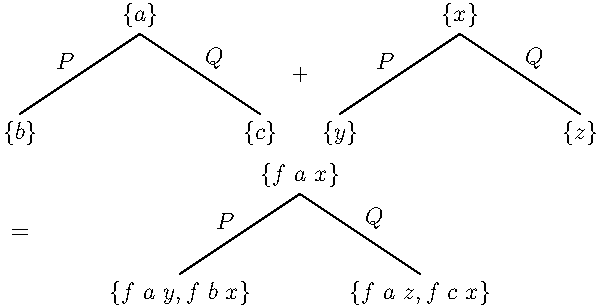 unitsize(40);

pair branchL = (-1.5,-1);
pair branchR = (1.5,-1);
pair branchL2 = (0.75 * -1.5,-1);
pair branchR2 = (0.75 * 1.5,-1);

pair labelDepth = (0,-0.4);

pair rn = (0,0);
pair Pn = rn + branchL;
pair Qn = rn + branchR;

label("$\{a\}$",rn,N);
draw("$P$",rn--Pn,NW);
draw("$Q$",rn--Qn,NE);
label("$\{b\}$",Pn,S);
label("$\{c\}$",Qn,S);

pair rn2 = (4,0);
pair Pn2 = rn2 + branchL;
pair Qn2 = rn2 + branchR;
label("$\{x\}$",rn2,N);
draw("$P$",rn2--Pn2,NW);
draw("$Q$",rn2--Qn2,NE);
label("$\{y\}$",Pn2,S);
label("$\{z\}$",Qn2,S);

label("$+$",(2,(rn.y+Pn.y)/2));

// Equals

pair rn3 = (2,-2);
pair Pn3 = rn3 + branchL;
pair Qn3 = rn3 + branchR;
label("$\{f\ a\ x\}$",rn3,N);
draw("$P$",rn3--Pn3,NW);
draw("$Q$",rn3--Qn3,NE);
label("$\{f\ a\ y, f\ b\ x\}$",Pn3,S);
label("$\{f\ a\ z, f\ c\ x\}$",Qn3,S);

label("$=$",(Pn.x,(rn3.y+Pn3.y)/2));


shipout(format="pdf");
